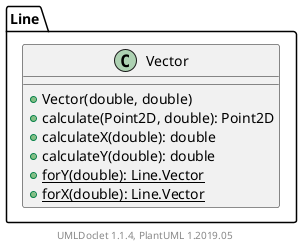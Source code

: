 @startuml

    class Line.Vector [[Line.Vector.html]] {
        +Vector(double, double)
        +calculate(Point2D, double): Point2D
        +calculateX(double): double
        +calculateY(double): double
        {static} +forY(double): Line.Vector
        {static} +forX(double): Line.Vector
    }


    center footer UMLDoclet 1.1.4, PlantUML 1.2019.05
@enduml
